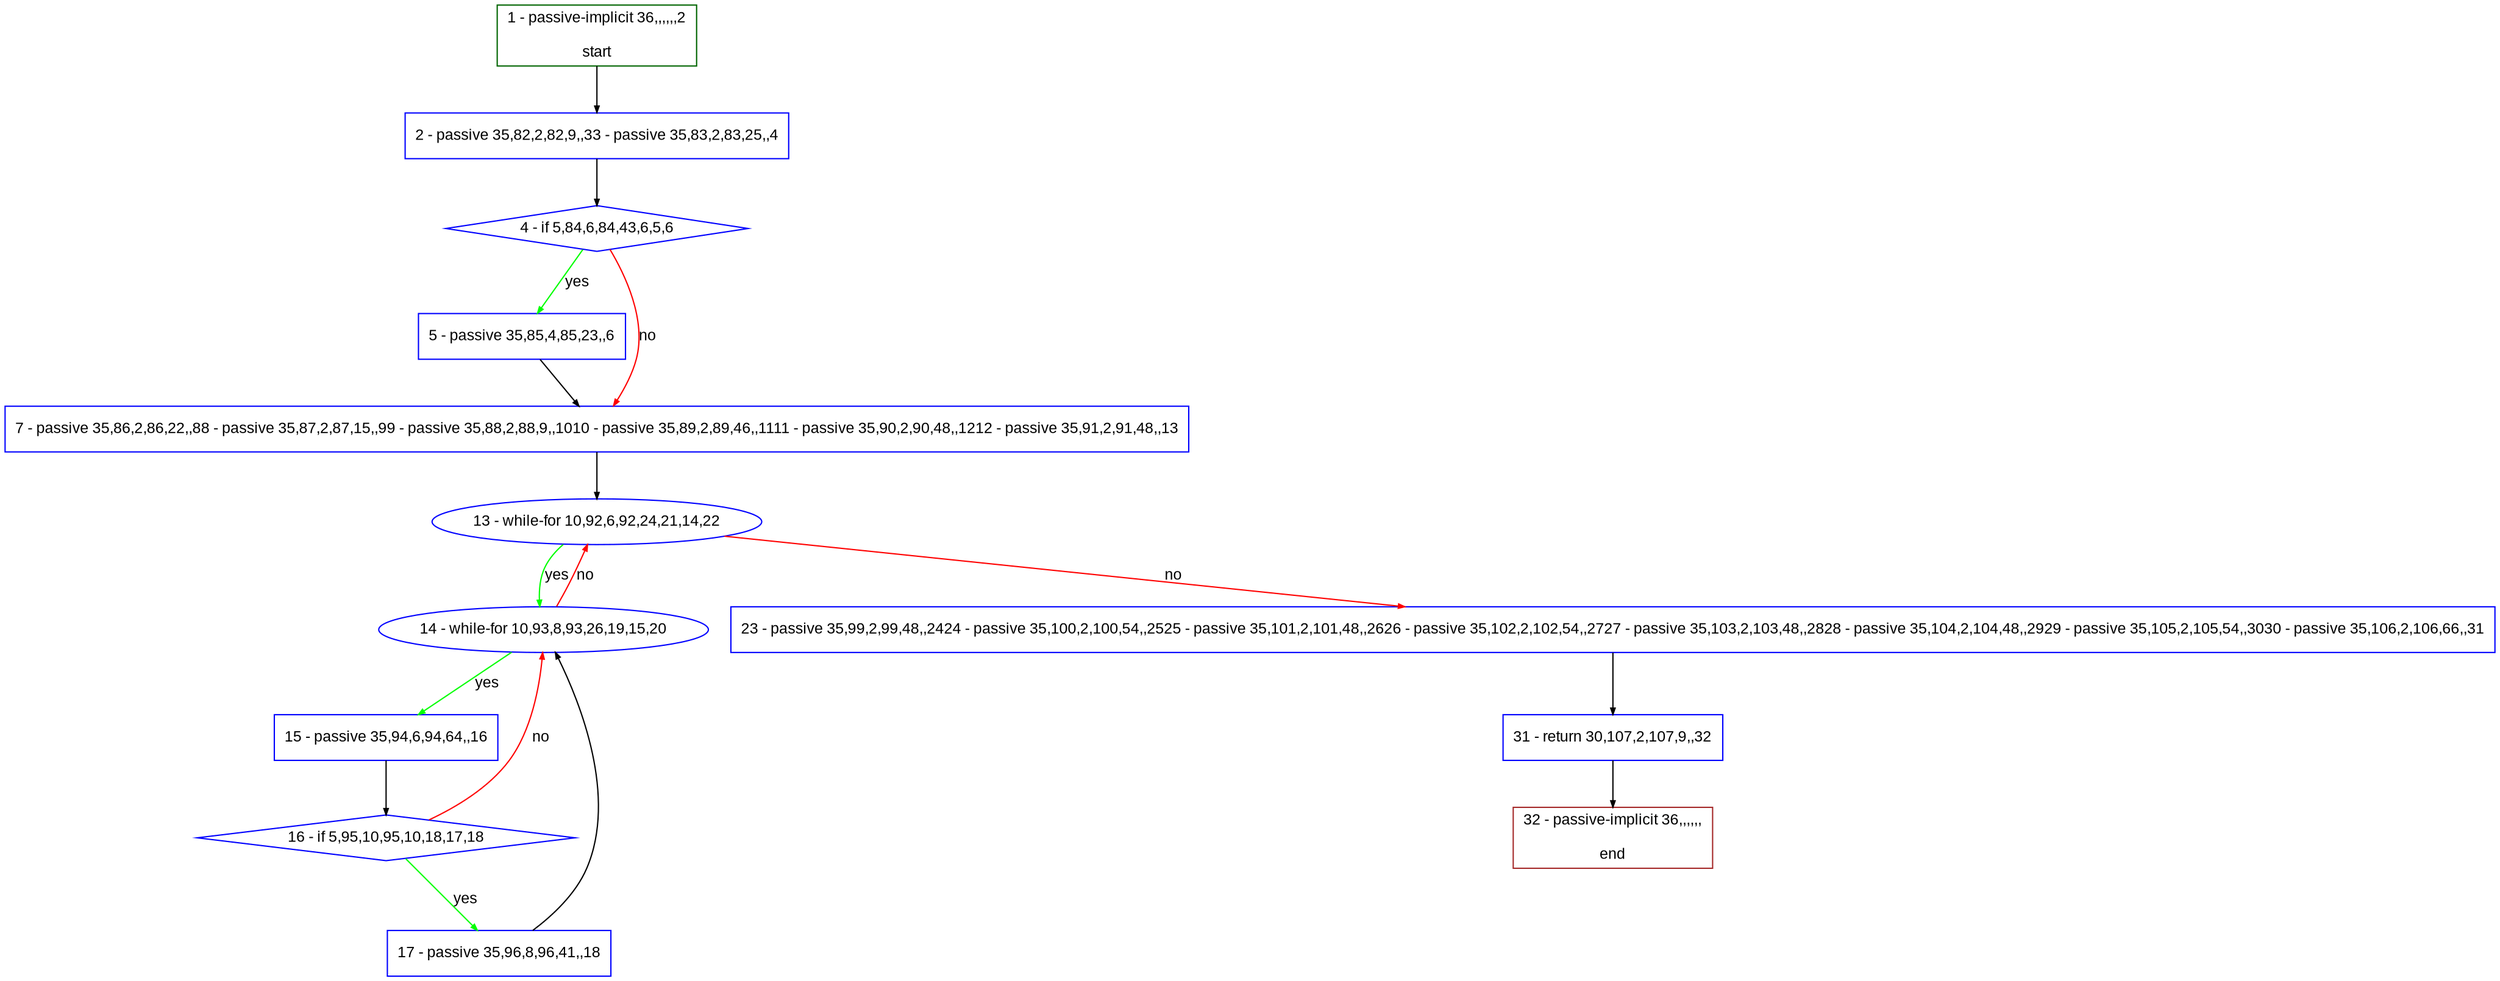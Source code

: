 digraph "" {
  graph [pack="true", label="", fontsize="12", packmode="clust", fontname="Arial", fillcolor="#FFFFCC", bgcolor="white", style="rounded,filled", compound="true"];
  node [node_initialized="no", label="", color="grey", fontsize="12", fillcolor="white", fontname="Arial", style="filled", shape="rectangle", compound="true", fixedsize="false"];
  edge [fontcolor="black", arrowhead="normal", arrowtail="none", arrowsize="0.5", ltail="", label="", color="black", fontsize="12", lhead="", fontname="Arial", dir="forward", compound="true"];
  __N1 [label="2 - passive 35,82,2,82,9,,33 - passive 35,83,2,83,25,,4", color="#0000ff", fillcolor="#ffffff", style="filled", shape="box"];
  __N2 [label="1 - passive-implicit 36,,,,,,2\n\nstart", color="#006400", fillcolor="#ffffff", style="filled", shape="box"];
  __N3 [label="4 - if 5,84,6,84,43,6,5,6", color="#0000ff", fillcolor="#ffffff", style="filled", shape="diamond"];
  __N4 [label="5 - passive 35,85,4,85,23,,6", color="#0000ff", fillcolor="#ffffff", style="filled", shape="box"];
  __N5 [label="7 - passive 35,86,2,86,22,,88 - passive 35,87,2,87,15,,99 - passive 35,88,2,88,9,,1010 - passive 35,89,2,89,46,,1111 - passive 35,90,2,90,48,,1212 - passive 35,91,2,91,48,,13", color="#0000ff", fillcolor="#ffffff", style="filled", shape="box"];
  __N6 [label="13 - while-for 10,92,6,92,24,21,14,22", color="#0000ff", fillcolor="#ffffff", style="filled", shape="oval"];
  __N7 [label="14 - while-for 10,93,8,93,26,19,15,20", color="#0000ff", fillcolor="#ffffff", style="filled", shape="oval"];
  __N8 [label="23 - passive 35,99,2,99,48,,2424 - passive 35,100,2,100,54,,2525 - passive 35,101,2,101,48,,2626 - passive 35,102,2,102,54,,2727 - passive 35,103,2,103,48,,2828 - passive 35,104,2,104,48,,2929 - passive 35,105,2,105,54,,3030 - passive 35,106,2,106,66,,31", color="#0000ff", fillcolor="#ffffff", style="filled", shape="box"];
  __N9 [label="15 - passive 35,94,6,94,64,,16", color="#0000ff", fillcolor="#ffffff", style="filled", shape="box"];
  __N10 [label="16 - if 5,95,10,95,10,18,17,18", color="#0000ff", fillcolor="#ffffff", style="filled", shape="diamond"];
  __N11 [label="17 - passive 35,96,8,96,41,,18", color="#0000ff", fillcolor="#ffffff", style="filled", shape="box"];
  __N12 [label="31 - return 30,107,2,107,9,,32", color="#0000ff", fillcolor="#ffffff", style="filled", shape="box"];
  __N13 [label="32 - passive-implicit 36,,,,,,\n\nend", color="#a52a2a", fillcolor="#ffffff", style="filled", shape="box"];
  __N2 -> __N1 [arrowhead="normal", arrowtail="none", color="#000000", label="", dir="forward"];
  __N1 -> __N3 [arrowhead="normal", arrowtail="none", color="#000000", label="", dir="forward"];
  __N3 -> __N4 [arrowhead="normal", arrowtail="none", color="#00ff00", label="yes", dir="forward"];
  __N3 -> __N5 [arrowhead="normal", arrowtail="none", color="#ff0000", label="no", dir="forward"];
  __N4 -> __N5 [arrowhead="normal", arrowtail="none", color="#000000", label="", dir="forward"];
  __N5 -> __N6 [arrowhead="normal", arrowtail="none", color="#000000", label="", dir="forward"];
  __N6 -> __N7 [arrowhead="normal", arrowtail="none", color="#00ff00", label="yes", dir="forward"];
  __N7 -> __N6 [arrowhead="normal", arrowtail="none", color="#ff0000", label="no", dir="forward"];
  __N6 -> __N8 [arrowhead="normal", arrowtail="none", color="#ff0000", label="no", dir="forward"];
  __N7 -> __N9 [arrowhead="normal", arrowtail="none", color="#00ff00", label="yes", dir="forward"];
  __N9 -> __N10 [arrowhead="normal", arrowtail="none", color="#000000", label="", dir="forward"];
  __N10 -> __N7 [arrowhead="normal", arrowtail="none", color="#ff0000", label="no", dir="forward"];
  __N10 -> __N11 [arrowhead="normal", arrowtail="none", color="#00ff00", label="yes", dir="forward"];
  __N11 -> __N7 [arrowhead="normal", arrowtail="none", color="#000000", label="", dir="forward"];
  __N8 -> __N12 [arrowhead="normal", arrowtail="none", color="#000000", label="", dir="forward"];
  __N12 -> __N13 [arrowhead="normal", arrowtail="none", color="#000000", label="", dir="forward"];
}
